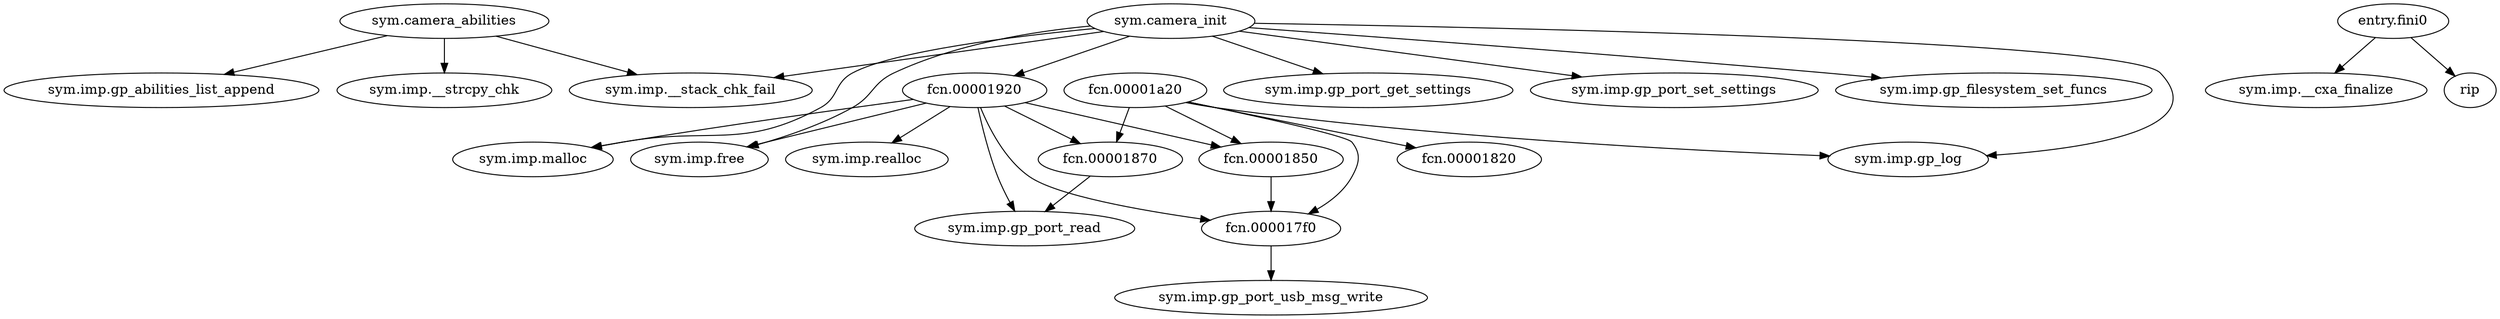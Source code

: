 digraph code {
  "0x000015a0" [label="sym.camera_abilities"];
  "0x000015a0" -> "0x00000e30";
  "0x00000e30" [label="sym.imp.__strcpy_chk"];
  "0x000015a0" -> "0x00000e60";
  "0x00000e60" [label="sym.imp.gp_abilities_list_append"];
  "0x000015a0" -> "0x00000d80";
  "0x00000d80" [label="sym.imp.__stack_chk_fail"];
  "0x000016b0" [label="sym.camera_init"];
  "0x000016b0" -> "0x00000cf0";
  "0x00000cf0" [label="sym.imp.gp_log"];
  "0x000016b0" -> "0x00000db0";
  "0x00000db0" [label="sym.imp.gp_port_get_settings"];
  "0x000016b0" -> "0x00000d40";
  "0x00000d40" [label="sym.imp.gp_port_set_settings"];
  "0x000016b0" -> "0x00000df0";
  "0x00000df0" [label="sym.imp.gp_filesystem_set_funcs"];
  "0x000016b0" -> "0x00000e10";
  "0x00000e10" [label="sym.imp.malloc"];
  "0x000016b0" -> "0x00001920";
  "0x00001920" [label="fcn.00001920"];
  "0x000016b0" -> "0x00000ce0";
  "0x00000ce0" [label="sym.imp.free"];
  "0x000016b0" -> "0x00000d80";
  "0x00000d80" [label="sym.imp.__stack_chk_fail"];
  "0x00000f20" [label="entry.fini0"];
  "0x00000f20" -> "0x00000e70";
  "0x00000e70" [label="sym.imp.__cxa_finalize"];
  "0x00000f20" -> "0x00000e90";
  "0x00000e90" [label="rip"];
  "0x00001870" [label="fcn.00001870"];
  "0x00001870" -> "0x00000e40";
  "0x00000e40" [label="sym.imp.gp_port_read"];
  "0x00001a20" [label="fcn.00001a20"];
  "0x00001a20" -> "0x00000cf0";
  "0x00000cf0" [label="sym.imp.gp_log"];
  "0x00001a20" -> "0x000017f0";
  "0x000017f0" [label="fcn.000017f0"];
  "0x00001a20" -> "0x00001870";
  "0x00001870" [label="fcn.00001870"];
  "0x00001a20" -> "0x00001850";
  "0x00001850" [label="fcn.00001850"];
  "0x00001a20" -> "0x00001820";
  "0x00001820" [label="fcn.00001820"];
  "0x000017f0" [label="fcn.000017f0"];
  "0x000017f0" -> "0x00000e00";
  "0x00000e00" [label="sym.imp.gp_port_usb_msg_write"];
  "0x00001850" [label="fcn.00001850"];
  "0x00001850" -> "0x000017f0";
  "0x000017f0" [label="fcn.000017f0"];
  "0x00001920" [label="fcn.00001920"];
  "0x00001920" -> "0x00000e10";
  "0x00000e10" [label="sym.imp.malloc"];
  "0x00001920" -> "0x00001850";
  "0x00001850" [label="fcn.00001850"];
  "0x00001920" -> "0x000017f0";
  "0x000017f0" [label="fcn.000017f0"];
  "0x00001920" -> "0x00000e40";
  "0x00000e40" [label="sym.imp.gp_port_read"];
  "0x00001920" -> "0x00001870";
  "0x00001870" [label="fcn.00001870"];
  "0x00001920" -> "0x00000ce0";
  "0x00000ce0" [label="sym.imp.free"];
  "0x00001920" -> "0x00000e20";
  "0x00000e20" [label="sym.imp.realloc"];
}